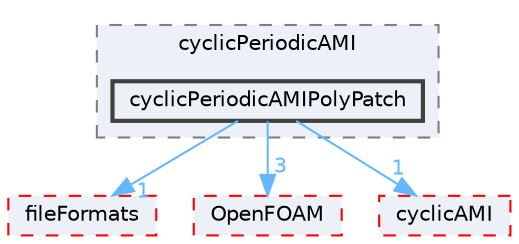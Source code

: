 digraph "src/meshTools/AMIInterpolation/patches/cyclicPeriodicAMI/cyclicPeriodicAMIPolyPatch"
{
 // LATEX_PDF_SIZE
  bgcolor="transparent";
  edge [fontname=Helvetica,fontsize=10,labelfontname=Helvetica,labelfontsize=10];
  node [fontname=Helvetica,fontsize=10,shape=box,height=0.2,width=0.4];
  compound=true
  subgraph clusterdir_d0cabc02d0aba85747502d3d40c03977 {
    graph [ bgcolor="#edf0f7", pencolor="grey50", label="cyclicPeriodicAMI", fontname=Helvetica,fontsize=10 style="filled,dashed", URL="dir_d0cabc02d0aba85747502d3d40c03977.html",tooltip=""]
  dir_fae61ceac54725e73ce39e051013d10f [label="cyclicPeriodicAMIPolyPatch", fillcolor="#edf0f7", color="grey25", style="filled,bold", URL="dir_fae61ceac54725e73ce39e051013d10f.html",tooltip=""];
  }
  dir_b05602f37bb521a7142c0a3e200b5f35 [label="fileFormats", fillcolor="#edf0f7", color="red", style="filled,dashed", URL="dir_b05602f37bb521a7142c0a3e200b5f35.html",tooltip=""];
  dir_c5473ff19b20e6ec4dfe5c310b3778a8 [label="OpenFOAM", fillcolor="#edf0f7", color="red", style="filled,dashed", URL="dir_c5473ff19b20e6ec4dfe5c310b3778a8.html",tooltip=""];
  dir_cd74d29a05e94118a5acdbfd55a576bf [label="cyclicAMI", fillcolor="#edf0f7", color="red", style="filled,dashed", URL="dir_cd74d29a05e94118a5acdbfd55a576bf.html",tooltip=""];
  dir_fae61ceac54725e73ce39e051013d10f->dir_b05602f37bb521a7142c0a3e200b5f35 [headlabel="1", labeldistance=1.5 headhref="dir_000787_001353.html" href="dir_000787_001353.html" color="steelblue1" fontcolor="steelblue1"];
  dir_fae61ceac54725e73ce39e051013d10f->dir_c5473ff19b20e6ec4dfe5c310b3778a8 [headlabel="3", labeldistance=1.5 headhref="dir_000787_002695.html" href="dir_000787_002695.html" color="steelblue1" fontcolor="steelblue1"];
  dir_fae61ceac54725e73ce39e051013d10f->dir_cd74d29a05e94118a5acdbfd55a576bf [headlabel="1", labeldistance=1.5 headhref="dir_000787_000776.html" href="dir_000787_000776.html" color="steelblue1" fontcolor="steelblue1"];
}
